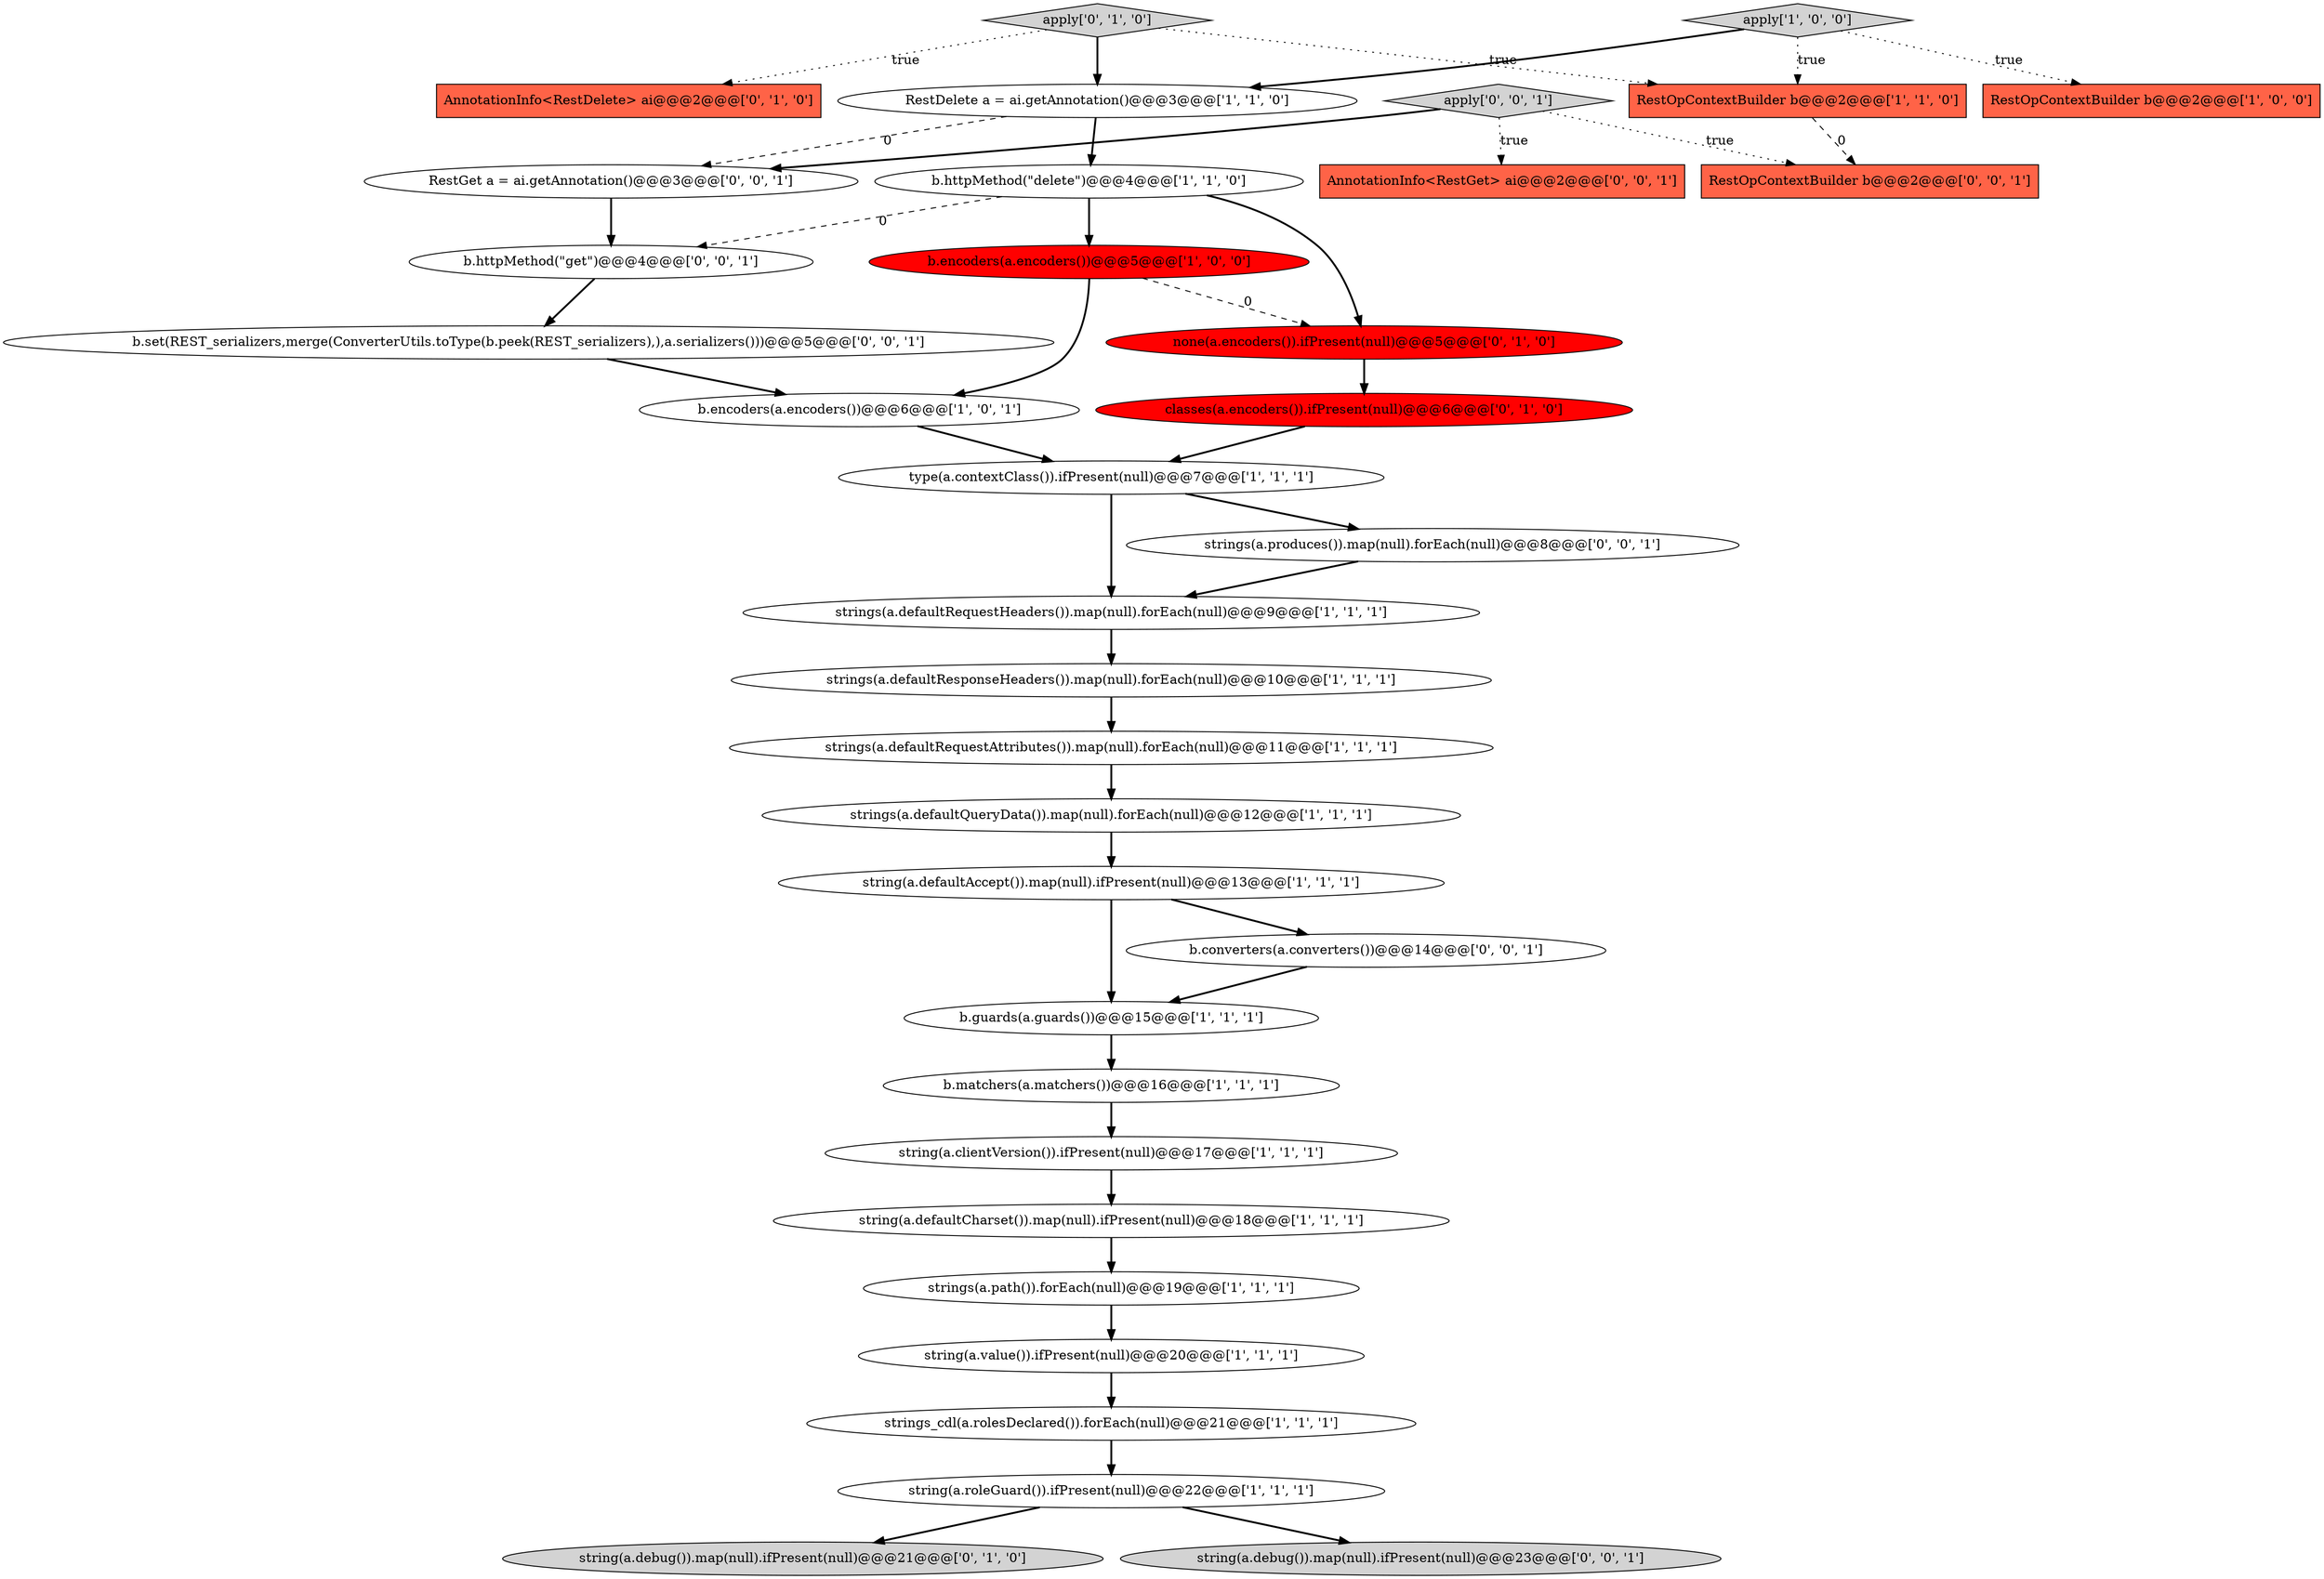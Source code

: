 digraph {
11 [style = filled, label = "b.httpMethod(\"delete\")@@@4@@@['1', '1', '0']", fillcolor = white, shape = ellipse image = "AAA0AAABBB1BBB"];
3 [style = filled, label = "strings_cdl(a.rolesDeclared()).forEach(null)@@@21@@@['1', '1', '1']", fillcolor = white, shape = ellipse image = "AAA0AAABBB1BBB"];
17 [style = filled, label = "RestDelete a = ai.getAnnotation()@@@3@@@['1', '1', '0']", fillcolor = white, shape = ellipse image = "AAA0AAABBB1BBB"];
15 [style = filled, label = "b.encoders(a.encoders())@@@5@@@['1', '0', '0']", fillcolor = red, shape = ellipse image = "AAA1AAABBB1BBB"];
6 [style = filled, label = "string(a.defaultAccept()).map(null).ifPresent(null)@@@13@@@['1', '1', '1']", fillcolor = white, shape = ellipse image = "AAA0AAABBB1BBB"];
24 [style = filled, label = "none(a.encoders()).ifPresent(null)@@@5@@@['0', '1', '0']", fillcolor = red, shape = ellipse image = "AAA1AAABBB2BBB"];
21 [style = filled, label = "apply['0', '1', '0']", fillcolor = lightgray, shape = diamond image = "AAA0AAABBB2BBB"];
1 [style = filled, label = "string(a.clientVersion()).ifPresent(null)@@@17@@@['1', '1', '1']", fillcolor = white, shape = ellipse image = "AAA0AAABBB1BBB"];
19 [style = filled, label = "RestOpContextBuilder b@@@2@@@['1', '1', '0']", fillcolor = tomato, shape = box image = "AAA0AAABBB1BBB"];
14 [style = filled, label = "string(a.defaultCharset()).map(null).ifPresent(null)@@@18@@@['1', '1', '1']", fillcolor = white, shape = ellipse image = "AAA0AAABBB1BBB"];
16 [style = filled, label = "type(a.contextClass()).ifPresent(null)@@@7@@@['1', '1', '1']", fillcolor = white, shape = ellipse image = "AAA0AAABBB1BBB"];
18 [style = filled, label = "RestOpContextBuilder b@@@2@@@['1', '0', '0']", fillcolor = tomato, shape = box image = "AAA0AAABBB1BBB"];
25 [style = filled, label = "classes(a.encoders()).ifPresent(null)@@@6@@@['0', '1', '0']", fillcolor = red, shape = ellipse image = "AAA1AAABBB2BBB"];
8 [style = filled, label = "strings(a.path()).forEach(null)@@@19@@@['1', '1', '1']", fillcolor = white, shape = ellipse image = "AAA0AAABBB1BBB"];
12 [style = filled, label = "strings(a.defaultRequestAttributes()).map(null).forEach(null)@@@11@@@['1', '1', '1']", fillcolor = white, shape = ellipse image = "AAA0AAABBB1BBB"];
2 [style = filled, label = "string(a.roleGuard()).ifPresent(null)@@@22@@@['1', '1', '1']", fillcolor = white, shape = ellipse image = "AAA0AAABBB1BBB"];
7 [style = filled, label = "b.matchers(a.matchers())@@@16@@@['1', '1', '1']", fillcolor = white, shape = ellipse image = "AAA0AAABBB1BBB"];
28 [style = filled, label = "b.set(REST_serializers,merge(ConverterUtils.toType(b.peek(REST_serializers),),a.serializers()))@@@5@@@['0', '0', '1']", fillcolor = white, shape = ellipse image = "AAA0AAABBB3BBB"];
13 [style = filled, label = "b.guards(a.guards())@@@15@@@['1', '1', '1']", fillcolor = white, shape = ellipse image = "AAA0AAABBB1BBB"];
5 [style = filled, label = "strings(a.defaultQueryData()).map(null).forEach(null)@@@12@@@['1', '1', '1']", fillcolor = white, shape = ellipse image = "AAA0AAABBB1BBB"];
30 [style = filled, label = "apply['0', '0', '1']", fillcolor = lightgray, shape = diamond image = "AAA0AAABBB3BBB"];
10 [style = filled, label = "strings(a.defaultResponseHeaders()).map(null).forEach(null)@@@10@@@['1', '1', '1']", fillcolor = white, shape = ellipse image = "AAA0AAABBB1BBB"];
23 [style = filled, label = "string(a.debug()).map(null).ifPresent(null)@@@21@@@['0', '1', '0']", fillcolor = lightgray, shape = ellipse image = "AAA0AAABBB2BBB"];
32 [style = filled, label = "b.converters(a.converters())@@@14@@@['0', '0', '1']", fillcolor = white, shape = ellipse image = "AAA0AAABBB3BBB"];
26 [style = filled, label = "strings(a.produces()).map(null).forEach(null)@@@8@@@['0', '0', '1']", fillcolor = white, shape = ellipse image = "AAA0AAABBB3BBB"];
9 [style = filled, label = "apply['1', '0', '0']", fillcolor = lightgray, shape = diamond image = "AAA0AAABBB1BBB"];
22 [style = filled, label = "AnnotationInfo<RestDelete> ai@@@2@@@['0', '1', '0']", fillcolor = tomato, shape = box image = "AAA0AAABBB2BBB"];
33 [style = filled, label = "b.httpMethod(\"get\")@@@4@@@['0', '0', '1']", fillcolor = white, shape = ellipse image = "AAA0AAABBB3BBB"];
29 [style = filled, label = "RestOpContextBuilder b@@@2@@@['0', '0', '1']", fillcolor = tomato, shape = box image = "AAA0AAABBB3BBB"];
34 [style = filled, label = "string(a.debug()).map(null).ifPresent(null)@@@23@@@['0', '0', '1']", fillcolor = lightgray, shape = ellipse image = "AAA0AAABBB3BBB"];
0 [style = filled, label = "b.encoders(a.encoders())@@@6@@@['1', '0', '1']", fillcolor = white, shape = ellipse image = "AAA0AAABBB1BBB"];
27 [style = filled, label = "AnnotationInfo<RestGet> ai@@@2@@@['0', '0', '1']", fillcolor = tomato, shape = box image = "AAA0AAABBB3BBB"];
31 [style = filled, label = "RestGet a = ai.getAnnotation()@@@3@@@['0', '0', '1']", fillcolor = white, shape = ellipse image = "AAA0AAABBB3BBB"];
4 [style = filled, label = "strings(a.defaultRequestHeaders()).map(null).forEach(null)@@@9@@@['1', '1', '1']", fillcolor = white, shape = ellipse image = "AAA0AAABBB1BBB"];
20 [style = filled, label = "string(a.value()).ifPresent(null)@@@20@@@['1', '1', '1']", fillcolor = white, shape = ellipse image = "AAA0AAABBB1BBB"];
6->32 [style = bold, label=""];
4->10 [style = bold, label=""];
0->16 [style = bold, label=""];
7->1 [style = bold, label=""];
12->5 [style = bold, label=""];
30->27 [style = dotted, label="true"];
11->33 [style = dashed, label="0"];
33->28 [style = bold, label=""];
15->24 [style = dashed, label="0"];
2->34 [style = bold, label=""];
16->26 [style = bold, label=""];
19->29 [style = dashed, label="0"];
9->17 [style = bold, label=""];
21->22 [style = dotted, label="true"];
20->3 [style = bold, label=""];
11->24 [style = bold, label=""];
25->16 [style = bold, label=""];
26->4 [style = bold, label=""];
17->31 [style = dashed, label="0"];
11->15 [style = bold, label=""];
2->23 [style = bold, label=""];
28->0 [style = bold, label=""];
30->29 [style = dotted, label="true"];
9->19 [style = dotted, label="true"];
8->20 [style = bold, label=""];
5->6 [style = bold, label=""];
3->2 [style = bold, label=""];
10->12 [style = bold, label=""];
13->7 [style = bold, label=""];
24->25 [style = bold, label=""];
31->33 [style = bold, label=""];
6->13 [style = bold, label=""];
15->0 [style = bold, label=""];
30->31 [style = bold, label=""];
21->19 [style = dotted, label="true"];
9->18 [style = dotted, label="true"];
1->14 [style = bold, label=""];
14->8 [style = bold, label=""];
16->4 [style = bold, label=""];
32->13 [style = bold, label=""];
21->17 [style = bold, label=""];
17->11 [style = bold, label=""];
}
